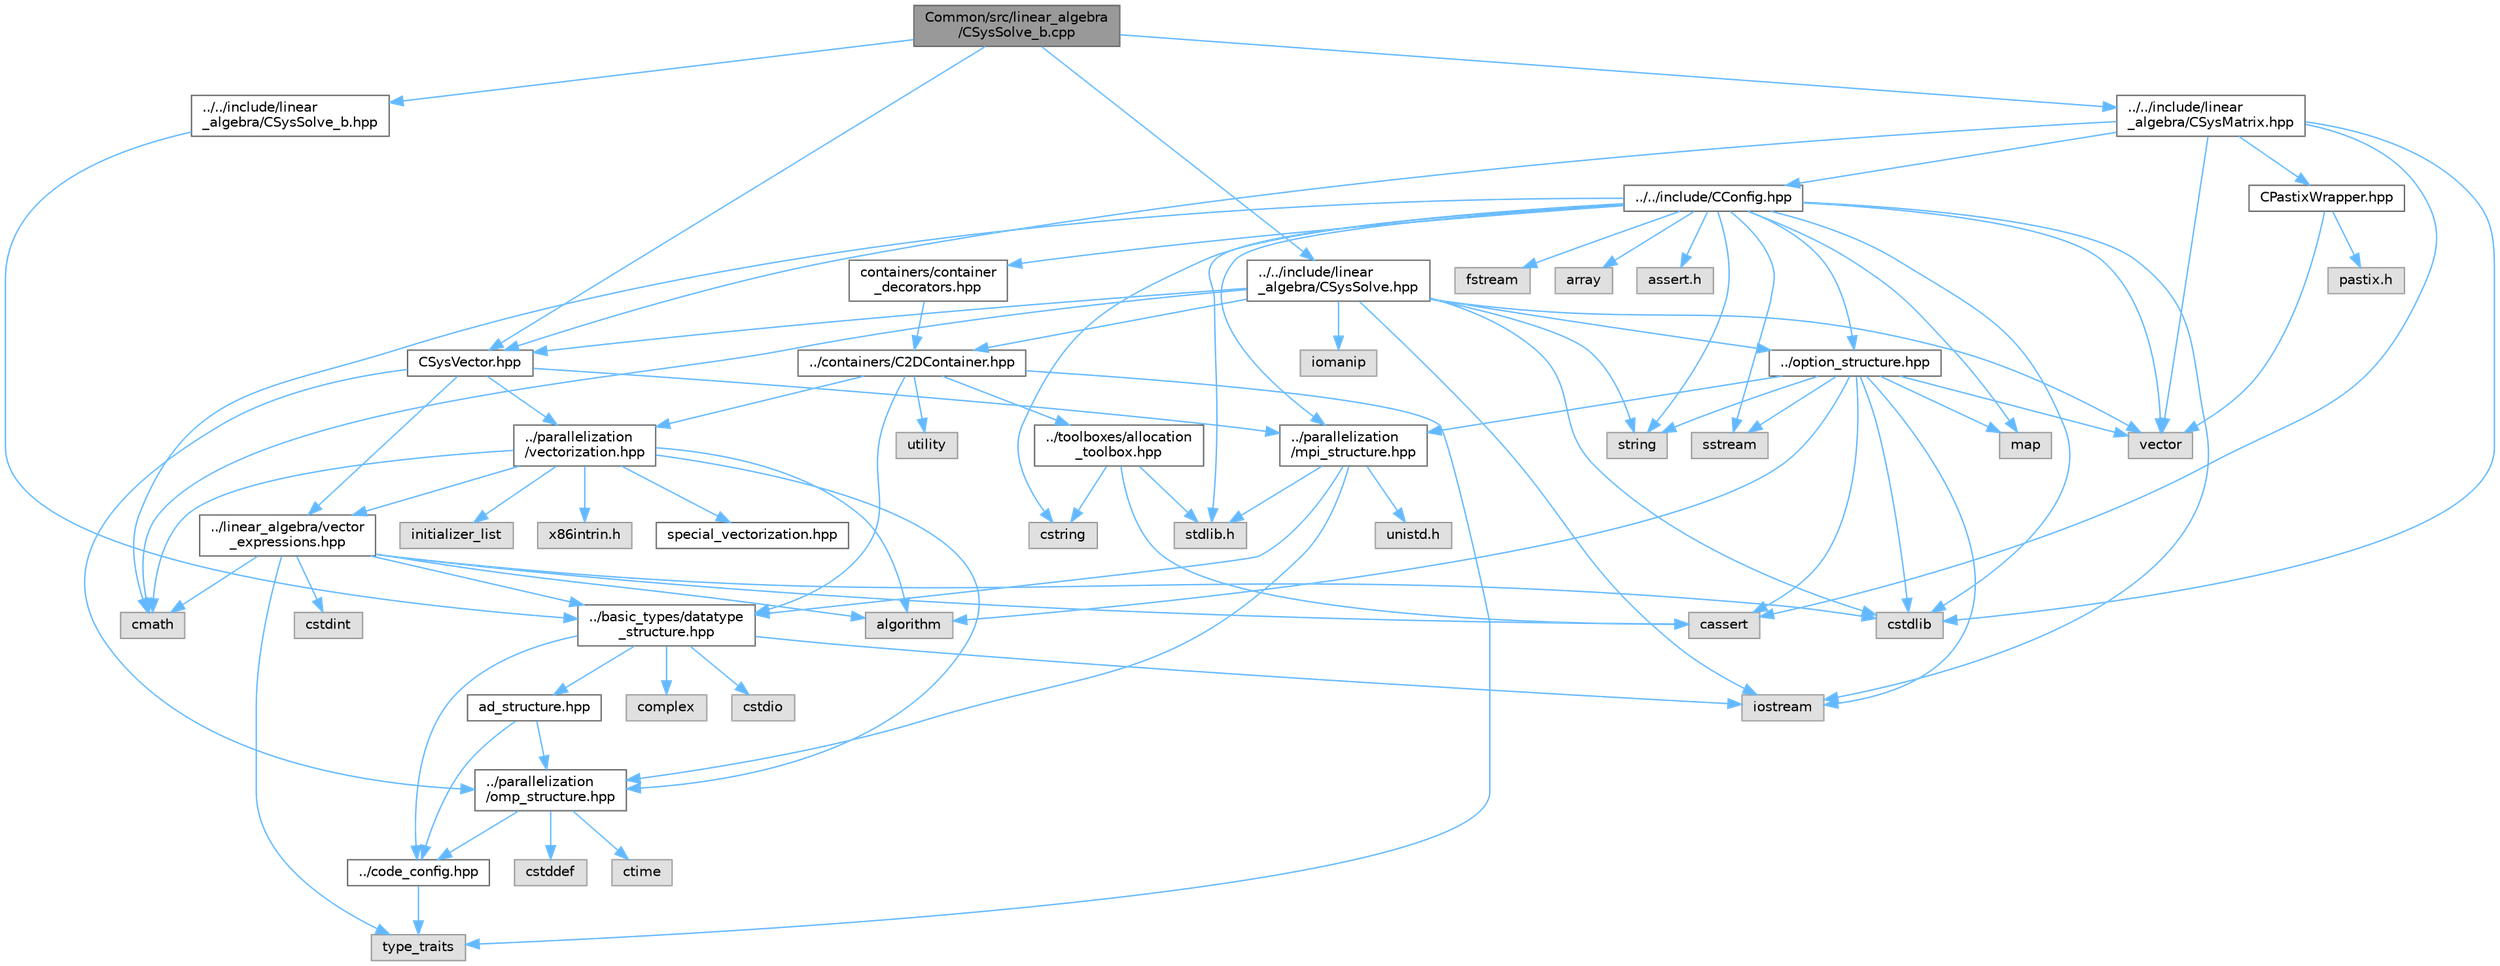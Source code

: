 digraph "Common/src/linear_algebra/CSysSolve_b.cpp"
{
 // LATEX_PDF_SIZE
  bgcolor="transparent";
  edge [fontname=Helvetica,fontsize=10,labelfontname=Helvetica,labelfontsize=10];
  node [fontname=Helvetica,fontsize=10,shape=box,height=0.2,width=0.4];
  Node1 [id="Node000001",label="Common/src/linear_algebra\l/CSysSolve_b.cpp",height=0.2,width=0.4,color="gray40", fillcolor="grey60", style="filled", fontcolor="black",tooltip="Routines for the linear solver used in the reverse sweep of AD."];
  Node1 -> Node2 [id="edge1_Node000001_Node000002",color="steelblue1",style="solid",tooltip=" "];
  Node2 [id="Node000002",label="../../include/linear\l_algebra/CSysSolve_b.hpp",height=0.2,width=0.4,color="grey40", fillcolor="white", style="filled",URL="$CSysSolve__b_8hpp.html",tooltip="Routines for the linear solver used in the reverse sweep of AD."];
  Node2 -> Node3 [id="edge2_Node000002_Node000003",color="steelblue1",style="solid",tooltip=" "];
  Node3 [id="Node000003",label="../basic_types/datatype\l_structure.hpp",height=0.2,width=0.4,color="grey40", fillcolor="white", style="filled",URL="$datatype__structure_8hpp.html",tooltip="Headers for generalized datatypes, defines an interface for AD types."];
  Node3 -> Node4 [id="edge3_Node000003_Node000004",color="steelblue1",style="solid",tooltip=" "];
  Node4 [id="Node000004",label="iostream",height=0.2,width=0.4,color="grey60", fillcolor="#E0E0E0", style="filled",tooltip=" "];
  Node3 -> Node5 [id="edge4_Node000003_Node000005",color="steelblue1",style="solid",tooltip=" "];
  Node5 [id="Node000005",label="complex",height=0.2,width=0.4,color="grey60", fillcolor="#E0E0E0", style="filled",tooltip=" "];
  Node3 -> Node6 [id="edge5_Node000003_Node000006",color="steelblue1",style="solid",tooltip=" "];
  Node6 [id="Node000006",label="cstdio",height=0.2,width=0.4,color="grey60", fillcolor="#E0E0E0", style="filled",tooltip=" "];
  Node3 -> Node7 [id="edge6_Node000003_Node000007",color="steelblue1",style="solid",tooltip=" "];
  Node7 [id="Node000007",label="../code_config.hpp",height=0.2,width=0.4,color="grey40", fillcolor="white", style="filled",URL="$code__config_8hpp.html",tooltip="Header file for collecting common macros, definitions and type configurations."];
  Node7 -> Node8 [id="edge7_Node000007_Node000008",color="steelblue1",style="solid",tooltip=" "];
  Node8 [id="Node000008",label="type_traits",height=0.2,width=0.4,color="grey60", fillcolor="#E0E0E0", style="filled",tooltip=" "];
  Node3 -> Node9 [id="edge8_Node000003_Node000009",color="steelblue1",style="solid",tooltip=" "];
  Node9 [id="Node000009",label="ad_structure.hpp",height=0.2,width=0.4,color="grey40", fillcolor="white", style="filled",URL="$ad__structure_8hpp.html",tooltip="Main routines for the algorithmic differentiation (AD) structure."];
  Node9 -> Node7 [id="edge9_Node000009_Node000007",color="steelblue1",style="solid",tooltip=" "];
  Node9 -> Node10 [id="edge10_Node000009_Node000010",color="steelblue1",style="solid",tooltip=" "];
  Node10 [id="Node000010",label="../parallelization\l/omp_structure.hpp",height=0.2,width=0.4,color="grey40", fillcolor="white", style="filled",URL="$omp__structure_8hpp.html",tooltip="OpenMP interface header, provides compatibility functions if the code is built without OpenMP support..."];
  Node10 -> Node11 [id="edge11_Node000010_Node000011",color="steelblue1",style="solid",tooltip=" "];
  Node11 [id="Node000011",label="cstddef",height=0.2,width=0.4,color="grey60", fillcolor="#E0E0E0", style="filled",tooltip=" "];
  Node10 -> Node7 [id="edge12_Node000010_Node000007",color="steelblue1",style="solid",tooltip=" "];
  Node10 -> Node12 [id="edge13_Node000010_Node000012",color="steelblue1",style="solid",tooltip=" "];
  Node12 [id="Node000012",label="ctime",height=0.2,width=0.4,color="grey60", fillcolor="#E0E0E0", style="filled",tooltip=" "];
  Node1 -> Node13 [id="edge14_Node000001_Node000013",color="steelblue1",style="solid",tooltip=" "];
  Node13 [id="Node000013",label="../../include/linear\l_algebra/CSysSolve.hpp",height=0.2,width=0.4,color="grey40", fillcolor="white", style="filled",URL="$CSysSolve_8hpp.html",tooltip="Headers for the classes related to linear solvers (CG, FGMRES, etc) The subroutines and functions are..."];
  Node13 -> Node14 [id="edge15_Node000013_Node000014",color="steelblue1",style="solid",tooltip=" "];
  Node14 [id="Node000014",label="../containers/C2DContainer.hpp",height=0.2,width=0.4,color="grey40", fillcolor="white", style="filled",URL="$C2DContainer_8hpp.html",tooltip="A templated vector/matrix object."];
  Node14 -> Node15 [id="edge16_Node000014_Node000015",color="steelblue1",style="solid",tooltip=" "];
  Node15 [id="Node000015",label="../toolboxes/allocation\l_toolbox.hpp",height=0.2,width=0.4,color="grey40", fillcolor="white", style="filled",URL="$allocation__toolbox_8hpp.html",tooltip="Helper function and classes for memory allocation. Focus on portability across platforms."];
  Node15 -> Node16 [id="edge17_Node000015_Node000016",color="steelblue1",style="solid",tooltip=" "];
  Node16 [id="Node000016",label="stdlib.h",height=0.2,width=0.4,color="grey60", fillcolor="#E0E0E0", style="filled",tooltip=" "];
  Node15 -> Node17 [id="edge18_Node000015_Node000017",color="steelblue1",style="solid",tooltip=" "];
  Node17 [id="Node000017",label="cstring",height=0.2,width=0.4,color="grey60", fillcolor="#E0E0E0", style="filled",tooltip=" "];
  Node15 -> Node18 [id="edge19_Node000015_Node000018",color="steelblue1",style="solid",tooltip=" "];
  Node18 [id="Node000018",label="cassert",height=0.2,width=0.4,color="grey60", fillcolor="#E0E0E0", style="filled",tooltip=" "];
  Node14 -> Node3 [id="edge20_Node000014_Node000003",color="steelblue1",style="solid",tooltip=" "];
  Node14 -> Node19 [id="edge21_Node000014_Node000019",color="steelblue1",style="solid",tooltip=" "];
  Node19 [id="Node000019",label="../parallelization\l/vectorization.hpp",height=0.2,width=0.4,color="grey40", fillcolor="white", style="filled",URL="$vectorization_8hpp.html",tooltip="Implementation of a portable SIMD type."];
  Node19 -> Node20 [id="edge22_Node000019_Node000020",color="steelblue1",style="solid",tooltip=" "];
  Node20 [id="Node000020",label="../linear_algebra/vector\l_expressions.hpp",height=0.2,width=0.4,color="grey40", fillcolor="white", style="filled",URL="$vector__expressions_8hpp.html",tooltip="Expression templates for vector types with coefficient-wise operations."];
  Node20 -> Node3 [id="edge23_Node000020_Node000003",color="steelblue1",style="solid",tooltip=" "];
  Node20 -> Node8 [id="edge24_Node000020_Node000008",color="steelblue1",style="solid",tooltip=" "];
  Node20 -> Node21 [id="edge25_Node000020_Node000021",color="steelblue1",style="solid",tooltip=" "];
  Node21 [id="Node000021",label="algorithm",height=0.2,width=0.4,color="grey60", fillcolor="#E0E0E0", style="filled",tooltip=" "];
  Node20 -> Node18 [id="edge26_Node000020_Node000018",color="steelblue1",style="solid",tooltip=" "];
  Node20 -> Node22 [id="edge27_Node000020_Node000022",color="steelblue1",style="solid",tooltip=" "];
  Node22 [id="Node000022",label="cstdlib",height=0.2,width=0.4,color="grey60", fillcolor="#E0E0E0", style="filled",tooltip=" "];
  Node20 -> Node23 [id="edge28_Node000020_Node000023",color="steelblue1",style="solid",tooltip=" "];
  Node23 [id="Node000023",label="cmath",height=0.2,width=0.4,color="grey60", fillcolor="#E0E0E0", style="filled",tooltip=" "];
  Node20 -> Node24 [id="edge29_Node000020_Node000024",color="steelblue1",style="solid",tooltip=" "];
  Node24 [id="Node000024",label="cstdint",height=0.2,width=0.4,color="grey60", fillcolor="#E0E0E0", style="filled",tooltip=" "];
  Node19 -> Node10 [id="edge30_Node000019_Node000010",color="steelblue1",style="solid",tooltip=" "];
  Node19 -> Node25 [id="edge31_Node000019_Node000025",color="steelblue1",style="solid",tooltip=" "];
  Node25 [id="Node000025",label="initializer_list",height=0.2,width=0.4,color="grey60", fillcolor="#E0E0E0", style="filled",tooltip=" "];
  Node19 -> Node21 [id="edge32_Node000019_Node000021",color="steelblue1",style="solid",tooltip=" "];
  Node19 -> Node23 [id="edge33_Node000019_Node000023",color="steelblue1",style="solid",tooltip=" "];
  Node19 -> Node26 [id="edge34_Node000019_Node000026",color="steelblue1",style="solid",tooltip=" "];
  Node26 [id="Node000026",label="x86intrin.h",height=0.2,width=0.4,color="grey60", fillcolor="#E0E0E0", style="filled",tooltip=" "];
  Node19 -> Node27 [id="edge35_Node000019_Node000027",color="steelblue1",style="solid",tooltip=" "];
  Node27 [id="Node000027",label="special_vectorization.hpp",height=0.2,width=0.4,color="grey40", fillcolor="white", style="filled",URL="$special__vectorization_8hpp.html",tooltip="Code generator header to create specializations of simd::Array."];
  Node14 -> Node28 [id="edge36_Node000014_Node000028",color="steelblue1",style="solid",tooltip=" "];
  Node28 [id="Node000028",label="utility",height=0.2,width=0.4,color="grey60", fillcolor="#E0E0E0", style="filled",tooltip=" "];
  Node14 -> Node8 [id="edge37_Node000014_Node000008",color="steelblue1",style="solid",tooltip=" "];
  Node13 -> Node23 [id="edge38_Node000013_Node000023",color="steelblue1",style="solid",tooltip=" "];
  Node13 -> Node29 [id="edge39_Node000013_Node000029",color="steelblue1",style="solid",tooltip=" "];
  Node29 [id="Node000029",label="vector",height=0.2,width=0.4,color="grey60", fillcolor="#E0E0E0", style="filled",tooltip=" "];
  Node13 -> Node4 [id="edge40_Node000013_Node000004",color="steelblue1",style="solid",tooltip=" "];
  Node13 -> Node22 [id="edge41_Node000013_Node000022",color="steelblue1",style="solid",tooltip=" "];
  Node13 -> Node30 [id="edge42_Node000013_Node000030",color="steelblue1",style="solid",tooltip=" "];
  Node30 [id="Node000030",label="iomanip",height=0.2,width=0.4,color="grey60", fillcolor="#E0E0E0", style="filled",tooltip=" "];
  Node13 -> Node31 [id="edge43_Node000013_Node000031",color="steelblue1",style="solid",tooltip=" "];
  Node31 [id="Node000031",label="string",height=0.2,width=0.4,color="grey60", fillcolor="#E0E0E0", style="filled",tooltip=" "];
  Node13 -> Node32 [id="edge44_Node000013_Node000032",color="steelblue1",style="solid",tooltip=" "];
  Node32 [id="Node000032",label="CSysVector.hpp",height=0.2,width=0.4,color="grey40", fillcolor="white", style="filled",URL="$CSysVector_8hpp.html",tooltip="Declararion and inlines of the vector class used in the solution of large, distributed,..."];
  Node32 -> Node33 [id="edge45_Node000032_Node000033",color="steelblue1",style="solid",tooltip=" "];
  Node33 [id="Node000033",label="../parallelization\l/mpi_structure.hpp",height=0.2,width=0.4,color="grey40", fillcolor="white", style="filled",URL="$mpi__structure_8hpp.html",tooltip="Headers of the mpi interface for generalized datatypes. The subroutines and functions are in the mpi_..."];
  Node33 -> Node16 [id="edge46_Node000033_Node000016",color="steelblue1",style="solid",tooltip=" "];
  Node33 -> Node3 [id="edge47_Node000033_Node000003",color="steelblue1",style="solid",tooltip=" "];
  Node33 -> Node34 [id="edge48_Node000033_Node000034",color="steelblue1",style="solid",tooltip=" "];
  Node34 [id="Node000034",label="unistd.h",height=0.2,width=0.4,color="grey60", fillcolor="#E0E0E0", style="filled",tooltip=" "];
  Node33 -> Node10 [id="edge49_Node000033_Node000010",color="steelblue1",style="solid",tooltip=" "];
  Node32 -> Node10 [id="edge50_Node000032_Node000010",color="steelblue1",style="solid",tooltip=" "];
  Node32 -> Node19 [id="edge51_Node000032_Node000019",color="steelblue1",style="solid",tooltip=" "];
  Node32 -> Node20 [id="edge52_Node000032_Node000020",color="steelblue1",style="solid",tooltip=" "];
  Node13 -> Node35 [id="edge53_Node000013_Node000035",color="steelblue1",style="solid",tooltip=" "];
  Node35 [id="Node000035",label="../option_structure.hpp",height=0.2,width=0.4,color="grey40", fillcolor="white", style="filled",URL="$option__structure_8hpp.html",tooltip="Defines classes for referencing options for easy input in CConfig."];
  Node35 -> Node33 [id="edge54_Node000035_Node000033",color="steelblue1",style="solid",tooltip=" "];
  Node35 -> Node4 [id="edge55_Node000035_Node000004",color="steelblue1",style="solid",tooltip=" "];
  Node35 -> Node36 [id="edge56_Node000035_Node000036",color="steelblue1",style="solid",tooltip=" "];
  Node36 [id="Node000036",label="sstream",height=0.2,width=0.4,color="grey60", fillcolor="#E0E0E0", style="filled",tooltip=" "];
  Node35 -> Node31 [id="edge57_Node000035_Node000031",color="steelblue1",style="solid",tooltip=" "];
  Node35 -> Node29 [id="edge58_Node000035_Node000029",color="steelblue1",style="solid",tooltip=" "];
  Node35 -> Node37 [id="edge59_Node000035_Node000037",color="steelblue1",style="solid",tooltip=" "];
  Node37 [id="Node000037",label="map",height=0.2,width=0.4,color="grey60", fillcolor="#E0E0E0", style="filled",tooltip=" "];
  Node35 -> Node22 [id="edge60_Node000035_Node000022",color="steelblue1",style="solid",tooltip=" "];
  Node35 -> Node21 [id="edge61_Node000035_Node000021",color="steelblue1",style="solid",tooltip=" "];
  Node35 -> Node18 [id="edge62_Node000035_Node000018",color="steelblue1",style="solid",tooltip=" "];
  Node1 -> Node38 [id="edge63_Node000001_Node000038",color="steelblue1",style="solid",tooltip=" "];
  Node38 [id="Node000038",label="../../include/linear\l_algebra/CSysMatrix.hpp",height=0.2,width=0.4,color="grey40", fillcolor="white", style="filled",URL="$CSysMatrix_8hpp.html",tooltip="Declaration of the block-sparse matrix class. The implemtation is in CSysMatrix.cpp."];
  Node38 -> Node39 [id="edge64_Node000038_Node000039",color="steelblue1",style="solid",tooltip=" "];
  Node39 [id="Node000039",label="../../include/CConfig.hpp",height=0.2,width=0.4,color="grey40", fillcolor="white", style="filled",URL="$CConfig_8hpp.html",tooltip="All the information about the definition of the physical problem. The subroutines and functions are i..."];
  Node39 -> Node33 [id="edge65_Node000039_Node000033",color="steelblue1",style="solid",tooltip=" "];
  Node39 -> Node4 [id="edge66_Node000039_Node000004",color="steelblue1",style="solid",tooltip=" "];
  Node39 -> Node22 [id="edge67_Node000039_Node000022",color="steelblue1",style="solid",tooltip=" "];
  Node39 -> Node40 [id="edge68_Node000039_Node000040",color="steelblue1",style="solid",tooltip=" "];
  Node40 [id="Node000040",label="fstream",height=0.2,width=0.4,color="grey60", fillcolor="#E0E0E0", style="filled",tooltip=" "];
  Node39 -> Node36 [id="edge69_Node000039_Node000036",color="steelblue1",style="solid",tooltip=" "];
  Node39 -> Node31 [id="edge70_Node000039_Node000031",color="steelblue1",style="solid",tooltip=" "];
  Node39 -> Node17 [id="edge71_Node000039_Node000017",color="steelblue1",style="solid",tooltip=" "];
  Node39 -> Node29 [id="edge72_Node000039_Node000029",color="steelblue1",style="solid",tooltip=" "];
  Node39 -> Node41 [id="edge73_Node000039_Node000041",color="steelblue1",style="solid",tooltip=" "];
  Node41 [id="Node000041",label="array",height=0.2,width=0.4,color="grey60", fillcolor="#E0E0E0", style="filled",tooltip=" "];
  Node39 -> Node16 [id="edge74_Node000039_Node000016",color="steelblue1",style="solid",tooltip=" "];
  Node39 -> Node23 [id="edge75_Node000039_Node000023",color="steelblue1",style="solid",tooltip=" "];
  Node39 -> Node37 [id="edge76_Node000039_Node000037",color="steelblue1",style="solid",tooltip=" "];
  Node39 -> Node42 [id="edge77_Node000039_Node000042",color="steelblue1",style="solid",tooltip=" "];
  Node42 [id="Node000042",label="assert.h",height=0.2,width=0.4,color="grey60", fillcolor="#E0E0E0", style="filled",tooltip=" "];
  Node39 -> Node35 [id="edge78_Node000039_Node000035",color="steelblue1",style="solid",tooltip=" "];
  Node39 -> Node43 [id="edge79_Node000039_Node000043",color="steelblue1",style="solid",tooltip=" "];
  Node43 [id="Node000043",label="containers/container\l_decorators.hpp",height=0.2,width=0.4,color="grey40", fillcolor="white", style="filled",URL="$container__decorators_8hpp.html",tooltip="Collection of small classes that decorate C2DContainer to augment its functionality,..."];
  Node43 -> Node14 [id="edge80_Node000043_Node000014",color="steelblue1",style="solid",tooltip=" "];
  Node38 -> Node32 [id="edge81_Node000038_Node000032",color="steelblue1",style="solid",tooltip=" "];
  Node38 -> Node44 [id="edge82_Node000038_Node000044",color="steelblue1",style="solid",tooltip=" "];
  Node44 [id="Node000044",label="CPastixWrapper.hpp",height=0.2,width=0.4,color="grey40", fillcolor="white", style="filled",URL="$CPastixWrapper_8hpp.html",tooltip="An interface to the INRIA solver PaStiX (http://pastix.gforge.inria.fr/files/README-txt...."];
  Node44 -> Node45 [id="edge83_Node000044_Node000045",color="steelblue1",style="solid",tooltip=" "];
  Node45 [id="Node000045",label="pastix.h",height=0.2,width=0.4,color="grey60", fillcolor="#E0E0E0", style="filled",tooltip=" "];
  Node44 -> Node29 [id="edge84_Node000044_Node000029",color="steelblue1",style="solid",tooltip=" "];
  Node38 -> Node22 [id="edge85_Node000038_Node000022",color="steelblue1",style="solid",tooltip=" "];
  Node38 -> Node29 [id="edge86_Node000038_Node000029",color="steelblue1",style="solid",tooltip=" "];
  Node38 -> Node18 [id="edge87_Node000038_Node000018",color="steelblue1",style="solid",tooltip=" "];
  Node1 -> Node32 [id="edge88_Node000001_Node000032",color="steelblue1",style="solid",tooltip=" "];
}
